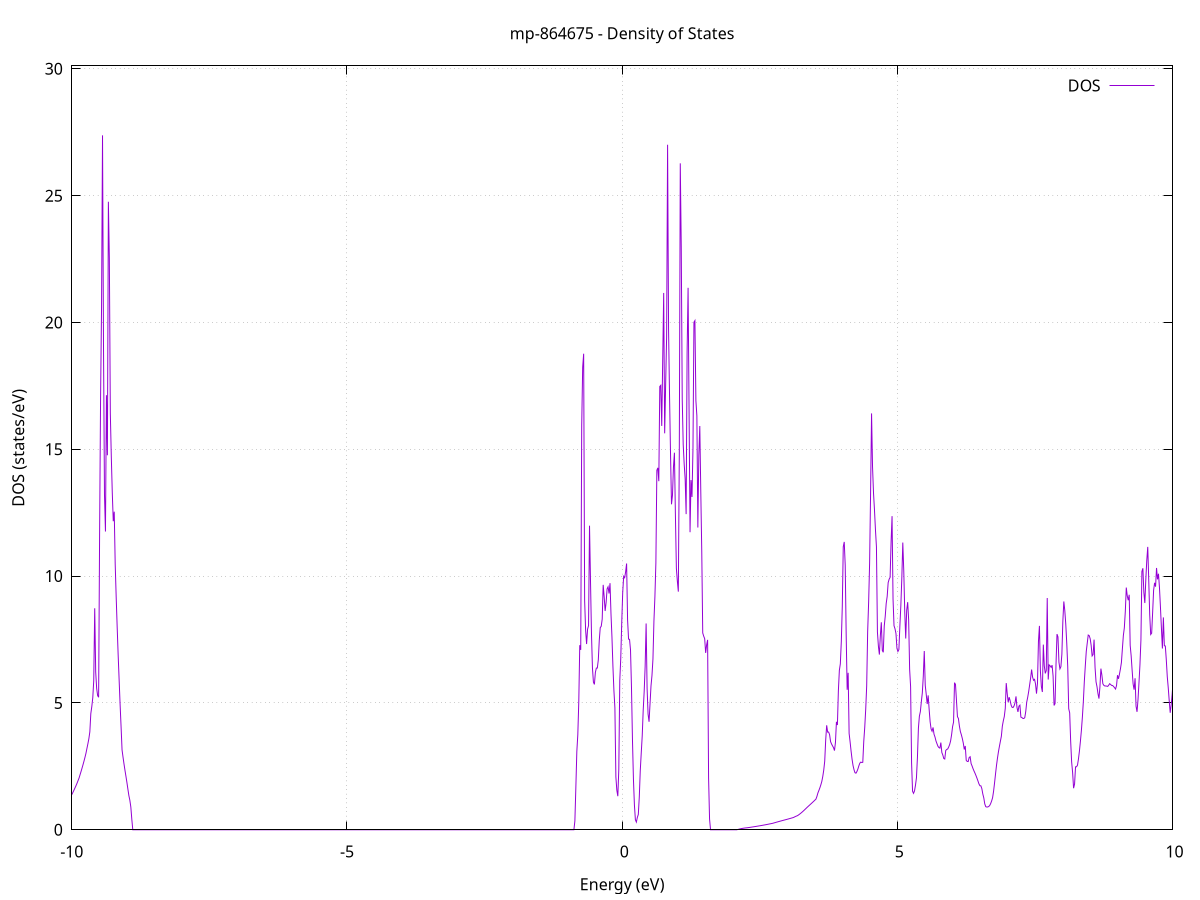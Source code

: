 set title 'mp-864675 - Density of States'
set xlabel 'Energy (eV)'
set ylabel 'DOS (states/eV)'
set grid
set xrange [-10:10]
set yrange [0:30.116]
set xzeroaxis lt -1
set terminal png size 800,600
set output 'mp-864675_dos_gnuplot.png'
plot '-' using 1:2 with lines title 'DOS'
-20.914800 0.000000
-20.897100 0.000000
-20.879400 0.000000
-20.861600 0.000000
-20.843900 0.000000
-20.826200 0.000000
-20.808400 0.000000
-20.790700 0.000000
-20.773000 0.000000
-20.755200 0.000000
-20.737500 0.000000
-20.719800 0.000000
-20.702000 0.000000
-20.684300 0.000000
-20.666600 0.000000
-20.648800 0.000000
-20.631100 0.000000
-20.613400 0.000000
-20.595600 0.000000
-20.577900 0.000000
-20.560200 0.000000
-20.542400 0.000000
-20.524700 0.000000
-20.507000 0.000000
-20.489200 0.000000
-20.471500 0.000000
-20.453800 0.000000
-20.436000 0.000000
-20.418300 0.000000
-20.400600 0.000000
-20.382800 0.000000
-20.365100 0.000000
-20.347400 0.000000
-20.329600 0.000000
-20.311900 0.000000
-20.294200 0.000000
-20.276400 0.000000
-20.258700 0.000000
-20.241000 0.000000
-20.223200 0.000000
-20.205500 0.000000
-20.187800 0.000000
-20.170000 0.000000
-20.152300 0.000000
-20.134600 0.000000
-20.116800 0.000000
-20.099100 0.000000
-20.081400 0.000000
-20.063600 0.000000
-20.045900 0.000000
-20.028200 0.000000
-20.010400 0.000000
-19.992700 0.000000
-19.975000 0.000000
-19.957200 0.000000
-19.939500 0.000000
-19.921800 0.000000
-19.904000 0.000000
-19.886300 0.000000
-19.868600 0.000000
-19.850800 0.000000
-19.833100 0.000000
-19.815400 0.000000
-19.797600 0.000000
-19.779900 0.000000
-19.762200 0.000000
-19.744400 0.000000
-19.726700 0.000000
-19.709000 0.000000
-19.691200 0.000000
-19.673500 0.000000
-19.655800 0.000000
-19.638000 0.000000
-19.620300 0.000000
-19.602600 0.000000
-19.584800 0.000000
-19.567100 0.000000
-19.549400 0.000000
-19.531600 0.000000
-19.513900 0.000000
-19.496200 0.000000
-19.478400 0.000000
-19.460700 0.000000
-19.443000 0.000000
-19.425200 0.000000
-19.407500 0.000000
-19.389800 0.000000
-19.372000 0.000000
-19.354300 0.000000
-19.336600 0.000000
-19.318800 0.000000
-19.301100 0.605200
-19.283400 1.647900
-19.265700 3.438000
-19.247900 26.720500
-19.230200 27.109000
-19.212500 30.751600
-19.194700 34.261100
-19.177000 24.062100
-19.159300 21.708800
-19.141500 25.208200
-19.123800 31.602000
-19.106100 40.658000
-19.088300 28.398900
-19.070600 46.251300
-19.052900 33.266000
-19.035100 28.318800
-19.017400 29.224600
-18.999700 29.040600
-18.981900 24.876300
-18.964200 30.341300
-18.946500 27.010000
-18.928700 32.988300
-18.911000 25.784200
-18.893300 30.354800
-18.875500 22.026300
-18.857800 29.737800
-18.840100 63.977600
-18.822300 36.790600
-18.804600 24.373600
-18.786900 26.916400
-18.769100 30.276200
-18.751400 21.086000
-18.733700 14.647200
-18.715900 11.031800
-18.698200 11.308700
-18.680500 41.092300
-18.662700 36.020100
-18.645000 33.425200
-18.627300 26.123900
-18.609500 58.288200
-18.591800 44.339300
-18.574100 29.083100
-18.556300 20.274200
-18.538600 22.604300
-18.520900 26.803900
-18.503100 5.109200
-18.485400 22.029600
-18.467700 23.895300
-18.449900 31.240600
-18.432200 23.401000
-18.414500 44.086900
-18.396700 51.685600
-18.379000 45.681700
-18.361300 37.901900
-18.343500 37.239900
-18.325800 114.806400
-18.308100 74.404500
-18.290300 46.849300
-18.272600 35.828300
-18.254900 49.039300
-18.237100 33.988500
-18.219400 33.679400
-18.201700 36.127600
-18.183900 52.873800
-18.166200 26.576100
-18.148500 0.000000
-18.130700 0.000000
-18.113000 0.000000
-18.095300 0.000000
-18.077500 0.000000
-18.059800 0.000000
-18.042100 0.000000
-18.024300 0.000000
-18.006600 0.000000
-17.988900 0.000000
-17.971100 0.000000
-17.953400 0.000000
-17.935700 0.000000
-17.917900 0.000000
-17.900200 0.000000
-17.882500 0.000000
-17.864700 0.000000
-17.847000 0.000000
-17.829300 0.000000
-17.811500 0.000000
-17.793800 0.000000
-17.776100 0.000000
-17.758300 0.000000
-17.740600 0.000000
-17.722900 0.000000
-17.705100 0.000000
-17.687400 0.000000
-17.669700 0.000000
-17.651900 0.000000
-17.634200 0.000000
-17.616500 0.000000
-17.598800 0.000000
-17.581000 0.000000
-17.563300 0.000000
-17.545600 0.000000
-17.527800 0.000000
-17.510100 0.000000
-17.492400 0.000000
-17.474600 0.000000
-17.456900 0.000000
-17.439200 0.000000
-17.421400 0.000000
-17.403700 0.000000
-17.386000 0.000000
-17.368200 0.000000
-17.350500 0.000000
-17.332800 0.000000
-17.315000 0.000000
-17.297300 0.000000
-17.279600 0.000000
-17.261800 0.000000
-17.244100 0.000000
-17.226400 0.000000
-17.208600 0.000000
-17.190900 0.000000
-17.173200 0.000000
-17.155400 0.000000
-17.137700 0.000000
-17.120000 0.000000
-17.102200 0.000000
-17.084500 0.000000
-17.066800 0.000000
-17.049000 0.000000
-17.031300 0.000000
-17.013600 0.000000
-16.995800 0.000000
-16.978100 0.000000
-16.960400 0.000000
-16.942600 0.000000
-16.924900 0.000000
-16.907200 0.000000
-16.889400 0.000000
-16.871700 0.000000
-16.854000 0.000000
-16.836200 0.000000
-16.818500 0.000000
-16.800800 0.000000
-16.783000 0.000000
-16.765300 0.000000
-16.747600 0.000000
-16.729800 0.000000
-16.712100 0.000000
-16.694400 0.000000
-16.676600 0.000000
-16.658900 0.000000
-16.641200 0.000000
-16.623400 0.000000
-16.605700 0.000000
-16.588000 0.000000
-16.570200 0.000000
-16.552500 0.000000
-16.534800 0.000000
-16.517000 0.000000
-16.499300 0.000000
-16.481600 0.000000
-16.463800 0.000000
-16.446100 0.000000
-16.428400 0.000000
-16.410600 0.000000
-16.392900 0.000000
-16.375200 0.000000
-16.357400 0.000000
-16.339700 0.000000
-16.322000 0.000000
-16.304200 0.000000
-16.286500 0.000000
-16.268800 0.000000
-16.251000 0.000000
-16.233300 0.000000
-16.215600 0.000000
-16.197800 0.000000
-16.180100 0.000000
-16.162400 0.000000
-16.144600 0.000000
-16.126900 0.000000
-16.109200 0.000000
-16.091400 0.000000
-16.073700 0.000000
-16.056000 0.000000
-16.038200 0.000000
-16.020500 0.000000
-16.002800 0.000000
-15.985100 0.000000
-15.967300 0.000000
-15.949600 0.000000
-15.931900 0.000000
-15.914100 0.000000
-15.896400 0.000000
-15.878700 0.000000
-15.860900 0.000000
-15.843200 0.000000
-15.825500 0.000000
-15.807700 0.000000
-15.790000 0.000000
-15.772300 0.000000
-15.754500 0.000000
-15.736800 0.000000
-15.719100 0.000000
-15.701300 0.000000
-15.683600 0.000000
-15.665900 0.000000
-15.648100 0.000000
-15.630400 0.000000
-15.612700 0.000000
-15.594900 0.000000
-15.577200 0.000000
-15.559500 0.000000
-15.541700 0.000000
-15.524000 0.000000
-15.506300 0.000000
-15.488500 0.000000
-15.470800 0.000000
-15.453100 0.000000
-15.435300 0.000000
-15.417600 0.000000
-15.399900 0.000000
-15.382100 0.000000
-15.364400 0.000000
-15.346700 0.000000
-15.328900 0.000000
-15.311200 0.000000
-15.293500 0.000000
-15.275700 0.000000
-15.258000 0.000000
-15.240300 0.000000
-15.222500 0.000000
-15.204800 0.000000
-15.187100 0.000000
-15.169300 0.000000
-15.151600 0.000000
-15.133900 0.000000
-15.116100 0.000000
-15.098400 0.000000
-15.080700 0.000000
-15.062900 0.000000
-15.045200 0.000000
-15.027500 0.000000
-15.009700 0.000000
-14.992000 0.000000
-14.974300 0.000000
-14.956500 0.000000
-14.938800 0.000000
-14.921100 0.000000
-14.903300 0.000000
-14.885600 0.000000
-14.867900 0.000000
-14.850100 0.000000
-14.832400 0.000000
-14.814700 0.000000
-14.796900 0.000000
-14.779200 0.000000
-14.761500 0.000000
-14.743700 0.000000
-14.726000 0.000000
-14.708300 0.000000
-14.690500 0.000000
-14.672800 0.000000
-14.655100 0.000000
-14.637300 0.000000
-14.619600 0.000000
-14.601900 0.000000
-14.584100 0.000000
-14.566400 0.000000
-14.548700 0.000000
-14.530900 0.000000
-14.513200 0.000000
-14.495500 0.000000
-14.477700 0.000000
-14.460000 0.000000
-14.442300 0.000000
-14.424500 0.000000
-14.406800 0.000000
-14.389100 0.000000
-14.371300 0.000000
-14.353600 0.000000
-14.335900 0.000000
-14.318200 0.000000
-14.300400 0.000000
-14.282700 0.000000
-14.265000 0.000000
-14.247200 0.000000
-14.229500 0.000000
-14.211800 0.000000
-14.194000 0.000000
-14.176300 0.000000
-14.158600 0.000000
-14.140800 0.000000
-14.123100 0.000000
-14.105400 0.000000
-14.087600 0.000000
-14.069900 0.000000
-14.052200 0.000000
-14.034400 0.000000
-14.016700 0.000000
-13.999000 0.000000
-13.981200 0.000000
-13.963500 0.000000
-13.945800 0.000000
-13.928000 0.000000
-13.910300 0.000000
-13.892600 0.000000
-13.874800 0.000000
-13.857100 0.000000
-13.839400 0.000000
-13.821600 0.000000
-13.803900 0.000000
-13.786200 0.000000
-13.768400 0.000000
-13.750700 0.000000
-13.733000 0.000000
-13.715200 0.000000
-13.697500 0.000000
-13.679800 0.000000
-13.662000 0.000000
-13.644300 0.000000
-13.626600 0.000000
-13.608800 0.000000
-13.591100 0.000000
-13.573400 0.000000
-13.555600 0.000000
-13.537900 0.000000
-13.520200 0.000000
-13.502400 0.000000
-13.484700 0.000000
-13.467000 0.000000
-13.449200 0.000000
-13.431500 0.000000
-13.413800 0.000000
-13.396000 0.000000
-13.378300 0.000000
-13.360600 0.000000
-13.342800 0.000000
-13.325100 0.000000
-13.307400 0.000000
-13.289600 0.000000
-13.271900 0.000000
-13.254200 0.000000
-13.236400 0.000000
-13.218700 0.000000
-13.201000 0.000000
-13.183200 0.000000
-13.165500 0.000000
-13.147800 0.000000
-13.130000 0.000000
-13.112300 0.000000
-13.094600 0.000000
-13.076800 0.000000
-13.059100 0.000000
-13.041400 0.000000
-13.023600 0.000000
-13.005900 0.000000
-12.988200 0.000000
-12.970400 0.000000
-12.952700 0.000000
-12.935000 0.000000
-12.917200 0.000000
-12.899500 0.000000
-12.881800 0.000000
-12.864000 0.000000
-12.846300 0.000000
-12.828600 0.000000
-12.810800 0.000000
-12.793100 0.000000
-12.775400 0.000000
-12.757600 0.000000
-12.739900 0.000000
-12.722200 0.000000
-12.704500 0.000000
-12.686700 0.000000
-12.669000 0.000000
-12.651300 0.000000
-12.633500 0.000000
-12.615800 0.000000
-12.598100 0.000000
-12.580300 0.000000
-12.562600 0.000000
-12.544900 0.000000
-12.527100 0.000000
-12.509400 0.000000
-12.491700 0.000000
-12.473900 0.000000
-12.456200 0.000000
-12.438500 0.000000
-12.420700 0.000000
-12.403000 0.000000
-12.385300 0.000000
-12.367500 0.000000
-12.349800 0.000000
-12.332100 0.000000
-12.314300 0.000000
-12.296600 0.000000
-12.278900 0.000000
-12.261100 0.000000
-12.243400 0.000000
-12.225700 0.000000
-12.207900 0.000000
-12.190200 0.000000
-12.172500 0.000000
-12.154700 0.000000
-12.137000 0.000000
-12.119300 0.000000
-12.101500 0.000000
-12.083800 0.000000
-12.066100 0.000000
-12.048300 0.000000
-12.030600 0.000000
-12.012900 0.000000
-11.995100 0.000000
-11.977400 0.000000
-11.959700 0.000000
-11.941900 0.000000
-11.924200 0.000000
-11.906500 0.000000
-11.888700 0.000000
-11.871000 0.000000
-11.853300 0.000000
-11.835500 0.000000
-11.817800 0.000000
-11.800100 0.000000
-11.782300 0.000000
-11.764600 0.000000
-11.746900 0.000000
-11.729100 0.000000
-11.711400 0.000000
-11.693700 0.000000
-11.675900 0.000000
-11.658200 0.000000
-11.640500 0.000000
-11.622700 0.000000
-11.605000 0.000000
-11.587300 0.000000
-11.569500 0.000000
-11.551800 0.000000
-11.534100 0.000000
-11.516300 0.000000
-11.498600 0.000000
-11.480900 0.000000
-11.463100 0.000000
-11.445400 0.000000
-11.427700 0.000000
-11.409900 0.000000
-11.392200 0.000000
-11.374500 0.000000
-11.356700 0.000000
-11.339000 0.000000
-11.321300 0.000000
-11.303500 0.000000
-11.285800 0.000000
-11.268100 0.000000
-11.250300 0.000000
-11.232600 0.000000
-11.214900 0.000000
-11.197100 0.000000
-11.179400 0.000000
-11.161700 0.000000
-11.143900 0.000000
-11.126200 0.000000
-11.108500 0.000000
-11.090800 0.000000
-11.073000 0.000000
-11.055300 0.000000
-11.037600 0.000000
-11.019800 0.000000
-11.002100 0.000000
-10.984400 0.000000
-10.966600 0.000000
-10.948900 0.000000
-10.931200 0.000000
-10.913400 0.000000
-10.895700 0.000000
-10.878000 0.000000
-10.860200 0.000000
-10.842500 0.000000
-10.824800 0.000000
-10.807000 0.000000
-10.789300 0.000000
-10.771600 0.000000
-10.753800 0.000000
-10.736100 0.000000
-10.718400 0.000000
-10.700600 0.000000
-10.682900 0.000000
-10.665200 0.000000
-10.647400 0.000000
-10.629700 0.000000
-10.612000 0.000000
-10.594200 0.000000
-10.576500 0.000000
-10.558800 0.000000
-10.541000 0.000000
-10.523300 0.000000
-10.505600 0.000000
-10.487800 0.000000
-10.470100 0.000000
-10.452400 0.000000
-10.434600 0.000000
-10.416900 0.000000
-10.399200 0.000000
-10.381400 0.000000
-10.363700 0.000000
-10.346000 0.000000
-10.328200 0.000000
-10.310500 0.000000
-10.292800 0.000000
-10.275000 0.080300
-10.257300 0.236800
-10.239600 0.385000
-10.221800 0.473600
-10.204100 0.547700
-10.186400 0.629200
-10.168600 0.684900
-10.150900 0.755000
-10.133200 0.830000
-10.115400 0.907500
-10.097700 0.982400
-10.080000 1.051500
-10.062200 1.121000
-10.044500 1.192000
-10.026800 1.266200
-10.009000 1.342700
-9.991300 1.421900
-9.973600 1.502800
-9.955800 1.585200
-9.938100 1.669300
-9.920400 1.754800
-9.902600 1.847300
-9.884900 1.946000
-9.867200 2.045800
-9.849400 2.173700
-9.831700 2.299000
-9.814000 2.429900
-9.796200 2.565400
-9.778500 2.705500
-9.760800 2.853700
-9.743000 3.012100
-9.725300 3.203200
-9.707600 3.389100
-9.689800 3.590600
-9.672100 3.860700
-9.654400 4.579300
-9.636600 4.854300
-9.618900 5.200400
-9.601200 5.876200
-9.583400 8.731500
-9.565700 6.220600
-9.548000 5.570600
-9.530200 5.290700
-9.512500 5.224000
-9.494800 11.620800
-9.477000 17.032800
-9.459300 20.614300
-9.441600 27.378400
-9.423900 19.101500
-9.406100 13.224400
-9.388400 11.758300
-9.370700 17.133600
-9.352900 14.765000
-9.335200 24.760900
-9.317500 22.534800
-9.299700 16.410000
-9.282000 14.705800
-9.264300 13.285800
-9.246500 12.164700
-9.228800 12.540900
-9.211100 10.462900
-9.193300 9.175100
-9.175600 8.004400
-9.157900 6.913200
-9.140100 5.923200
-9.122400 4.950700
-9.104700 4.069600
-9.086900 3.148000
-9.069200 2.866100
-9.051500 2.596900
-9.033700 2.343900
-9.016000 2.106300
-8.998300 1.862700
-8.980500 1.600700
-8.962800 1.346800
-8.945100 1.164000
-8.927300 0.898200
-8.909600 0.416900
-8.891900 0.000000
-8.874100 0.000000
-8.856400 0.000000
-8.838700 0.000000
-8.820900 0.000000
-8.803200 0.000000
-8.785500 0.000000
-8.767700 0.000000
-8.750000 0.000000
-8.732300 0.000000
-8.714500 0.000000
-8.696800 0.000000
-8.679100 0.000000
-8.661300 0.000000
-8.643600 0.000000
-8.625900 0.000000
-8.608100 0.000000
-8.590400 0.000000
-8.572700 0.000000
-8.554900 0.000000
-8.537200 0.000000
-8.519500 0.000000
-8.501700 0.000000
-8.484000 0.000000
-8.466300 0.000000
-8.448500 0.000000
-8.430800 0.000000
-8.413100 0.000000
-8.395300 0.000000
-8.377600 0.000000
-8.359900 0.000000
-8.342100 0.000000
-8.324400 0.000000
-8.306700 0.000000
-8.288900 0.000000
-8.271200 0.000000
-8.253500 0.000000
-8.235700 0.000000
-8.218000 0.000000
-8.200300 0.000000
-8.182500 0.000000
-8.164800 0.000000
-8.147100 0.000000
-8.129300 0.000000
-8.111600 0.000000
-8.093900 0.000000
-8.076100 0.000000
-8.058400 0.000000
-8.040700 0.000000
-8.022900 0.000000
-8.005200 0.000000
-7.987500 0.000000
-7.969700 0.000000
-7.952000 0.000000
-7.934300 0.000000
-7.916500 0.000000
-7.898800 0.000000
-7.881100 0.000000
-7.863300 0.000000
-7.845600 0.000000
-7.827900 0.000000
-7.810200 0.000000
-7.792400 0.000000
-7.774700 0.000000
-7.757000 0.000000
-7.739200 0.000000
-7.721500 0.000000
-7.703800 0.000000
-7.686000 0.000000
-7.668300 0.000000
-7.650600 0.000000
-7.632800 0.000000
-7.615100 0.000000
-7.597400 0.000000
-7.579600 0.000000
-7.561900 0.000000
-7.544200 0.000000
-7.526400 0.000000
-7.508700 0.000000
-7.491000 0.000000
-7.473200 0.000000
-7.455500 0.000000
-7.437800 0.000000
-7.420000 0.000000
-7.402300 0.000000
-7.384600 0.000000
-7.366800 0.000000
-7.349100 0.000000
-7.331400 0.000000
-7.313600 0.000000
-7.295900 0.000000
-7.278200 0.000000
-7.260400 0.000000
-7.242700 0.000000
-7.225000 0.000000
-7.207200 0.000000
-7.189500 0.000000
-7.171800 0.000000
-7.154000 0.000000
-7.136300 0.000000
-7.118600 0.000000
-7.100800 0.000000
-7.083100 0.000000
-7.065400 0.000000
-7.047600 0.000000
-7.029900 0.000000
-7.012200 0.000000
-6.994400 0.000000
-6.976700 0.000000
-6.959000 0.000000
-6.941200 0.000000
-6.923500 0.000000
-6.905800 0.000000
-6.888000 0.000000
-6.870300 0.000000
-6.852600 0.000000
-6.834800 0.000000
-6.817100 0.000000
-6.799400 0.000000
-6.781600 0.000000
-6.763900 0.000000
-6.746200 0.000000
-6.728400 0.000000
-6.710700 0.000000
-6.693000 0.000000
-6.675200 0.000000
-6.657500 0.000000
-6.639800 0.000000
-6.622000 0.000000
-6.604300 0.000000
-6.586600 0.000000
-6.568800 0.000000
-6.551100 0.000000
-6.533400 0.000000
-6.515600 0.000000
-6.497900 0.000000
-6.480200 0.000000
-6.462400 0.000000
-6.444700 0.000000
-6.427000 0.000000
-6.409200 0.000000
-6.391500 0.000000
-6.373800 0.000000
-6.356000 0.000000
-6.338300 0.000000
-6.320600 0.000000
-6.302800 0.000000
-6.285100 0.000000
-6.267400 0.000000
-6.249600 0.000000
-6.231900 0.000000
-6.214200 0.000000
-6.196400 0.000000
-6.178700 0.000000
-6.161000 0.000000
-6.143300 0.000000
-6.125500 0.000000
-6.107800 0.000000
-6.090100 0.000000
-6.072300 0.000000
-6.054600 0.000000
-6.036900 0.000000
-6.019100 0.000000
-6.001400 0.000000
-5.983700 0.000000
-5.965900 0.000000
-5.948200 0.000000
-5.930500 0.000000
-5.912700 0.000000
-5.895000 0.000000
-5.877300 0.000000
-5.859500 0.000000
-5.841800 0.000000
-5.824100 0.000000
-5.806300 0.000000
-5.788600 0.000000
-5.770900 0.000000
-5.753100 0.000000
-5.735400 0.000000
-5.717700 0.000000
-5.699900 0.000000
-5.682200 0.000000
-5.664500 0.000000
-5.646700 0.000000
-5.629000 0.000000
-5.611300 0.000000
-5.593500 0.000000
-5.575800 0.000000
-5.558100 0.000000
-5.540300 0.000000
-5.522600 0.000000
-5.504900 0.000000
-5.487100 0.000000
-5.469400 0.000000
-5.451700 0.000000
-5.433900 0.000000
-5.416200 0.000000
-5.398500 0.000000
-5.380700 0.000000
-5.363000 0.000000
-5.345300 0.000000
-5.327500 0.000000
-5.309800 0.000000
-5.292100 0.000000
-5.274300 0.000000
-5.256600 0.000000
-5.238900 0.000000
-5.221100 0.000000
-5.203400 0.000000
-5.185700 0.000000
-5.167900 0.000000
-5.150200 0.000000
-5.132500 0.000000
-5.114700 0.000000
-5.097000 0.000000
-5.079300 0.000000
-5.061500 0.000000
-5.043800 0.000000
-5.026100 0.000000
-5.008300 0.000000
-4.990600 0.000000
-4.972900 0.000000
-4.955100 0.000000
-4.937400 0.000000
-4.919700 0.000000
-4.901900 0.000000
-4.884200 0.000000
-4.866500 0.000000
-4.848700 0.000000
-4.831000 0.000000
-4.813300 0.000000
-4.795500 0.000000
-4.777800 0.000000
-4.760100 0.000000
-4.742300 0.000000
-4.724600 0.000000
-4.706900 0.000000
-4.689100 0.000000
-4.671400 0.000000
-4.653700 0.000000
-4.635900 0.000000
-4.618200 0.000000
-4.600500 0.000000
-4.582700 0.000000
-4.565000 0.000000
-4.547300 0.000000
-4.529600 0.000000
-4.511800 0.000000
-4.494100 0.000000
-4.476400 0.000000
-4.458600 0.000000
-4.440900 0.000000
-4.423200 0.000000
-4.405400 0.000000
-4.387700 0.000000
-4.370000 0.000000
-4.352200 0.000000
-4.334500 0.000000
-4.316800 0.000000
-4.299000 0.000000
-4.281300 0.000000
-4.263600 0.000000
-4.245800 0.000000
-4.228100 0.000000
-4.210400 0.000000
-4.192600 0.000000
-4.174900 0.000000
-4.157200 0.000000
-4.139400 0.000000
-4.121700 0.000000
-4.104000 0.000000
-4.086200 0.000000
-4.068500 0.000000
-4.050800 0.000000
-4.033000 0.000000
-4.015300 0.000000
-3.997600 0.000000
-3.979800 0.000000
-3.962100 0.000000
-3.944400 0.000000
-3.926600 0.000000
-3.908900 0.000000
-3.891200 0.000000
-3.873400 0.000000
-3.855700 0.000000
-3.838000 0.000000
-3.820200 0.000000
-3.802500 0.000000
-3.784800 0.000000
-3.767000 0.000000
-3.749300 0.000000
-3.731600 0.000000
-3.713800 0.000000
-3.696100 0.000000
-3.678400 0.000000
-3.660600 0.000000
-3.642900 0.000000
-3.625200 0.000000
-3.607400 0.000000
-3.589700 0.000000
-3.572000 0.000000
-3.554200 0.000000
-3.536500 0.000000
-3.518800 0.000000
-3.501000 0.000000
-3.483300 0.000000
-3.465600 0.000000
-3.447800 0.000000
-3.430100 0.000000
-3.412400 0.000000
-3.394600 0.000000
-3.376900 0.000000
-3.359200 0.000000
-3.341400 0.000000
-3.323700 0.000000
-3.306000 0.000000
-3.288200 0.000000
-3.270500 0.000000
-3.252800 0.000000
-3.235000 0.000000
-3.217300 0.000000
-3.199600 0.000000
-3.181800 0.000000
-3.164100 0.000000
-3.146400 0.000000
-3.128600 0.000000
-3.110900 0.000000
-3.093200 0.000000
-3.075400 0.000000
-3.057700 0.000000
-3.040000 0.000000
-3.022200 0.000000
-3.004500 0.000000
-2.986800 0.000000
-2.969000 0.000000
-2.951300 0.000000
-2.933600 0.000000
-2.915800 0.000000
-2.898100 0.000000
-2.880400 0.000000
-2.862700 0.000000
-2.844900 0.000000
-2.827200 0.000000
-2.809500 0.000000
-2.791700 0.000000
-2.774000 0.000000
-2.756300 0.000000
-2.738500 0.000000
-2.720800 0.000000
-2.703100 0.000000
-2.685300 0.000000
-2.667600 0.000000
-2.649900 0.000000
-2.632100 0.000000
-2.614400 0.000000
-2.596700 0.000000
-2.578900 0.000000
-2.561200 0.000000
-2.543500 0.000000
-2.525700 0.000000
-2.508000 0.000000
-2.490300 0.000000
-2.472500 0.000000
-2.454800 0.000000
-2.437100 0.000000
-2.419300 0.000000
-2.401600 0.000000
-2.383900 0.000000
-2.366100 0.000000
-2.348400 0.000000
-2.330700 0.000000
-2.312900 0.000000
-2.295200 0.000000
-2.277500 0.000000
-2.259700 0.000000
-2.242000 0.000000
-2.224300 0.000000
-2.206500 0.000000
-2.188800 0.000000
-2.171100 0.000000
-2.153300 0.000000
-2.135600 0.000000
-2.117900 0.000000
-2.100100 0.000000
-2.082400 0.000000
-2.064700 0.000000
-2.046900 0.000000
-2.029200 0.000000
-2.011500 0.000000
-1.993700 0.000000
-1.976000 0.000000
-1.958300 0.000000
-1.940500 0.000000
-1.922800 0.000000
-1.905100 0.000000
-1.887300 0.000000
-1.869600 0.000000
-1.851900 0.000000
-1.834100 0.000000
-1.816400 0.000000
-1.798700 0.000000
-1.780900 0.000000
-1.763200 0.000000
-1.745500 0.000000
-1.727700 0.000000
-1.710000 0.000000
-1.692300 0.000000
-1.674500 0.000000
-1.656800 0.000000
-1.639100 0.000000
-1.621300 0.000000
-1.603600 0.000000
-1.585900 0.000000
-1.568100 0.000000
-1.550400 0.000000
-1.532700 0.000000
-1.514900 0.000000
-1.497200 0.000000
-1.479500 0.000000
-1.461700 0.000000
-1.444000 0.000000
-1.426300 0.000000
-1.408500 0.000000
-1.390800 0.000000
-1.373100 0.000000
-1.355300 0.000000
-1.337600 0.000000
-1.319900 0.000000
-1.302100 0.000000
-1.284400 0.000000
-1.266700 0.000000
-1.249000 0.000000
-1.231200 0.000000
-1.213500 0.000000
-1.195800 0.000000
-1.178000 0.000000
-1.160300 0.000000
-1.142600 0.000000
-1.124800 0.000000
-1.107100 0.000000
-1.089400 0.000000
-1.071600 0.000000
-1.053900 0.000000
-1.036200 0.000000
-1.018400 0.000000
-1.000700 0.000000
-0.983000 0.000000
-0.965200 0.000000
-0.947500 0.000000
-0.929800 0.000000
-0.912000 0.000000
-0.894300 0.000000
-0.876600 0.000000
-0.858800 0.345200
-0.841100 1.673600
-0.823400 3.085000
-0.805600 3.746300
-0.787900 5.050400
-0.770200 7.276500
-0.752400 7.093000
-0.734700 15.942900
-0.717000 18.240100
-0.699200 18.768000
-0.681500 9.033300
-0.663800 7.874200
-0.646000 7.323400
-0.628300 7.909700
-0.610600 8.046000
-0.592800 11.989100
-0.575100 9.834800
-0.557400 7.743800
-0.539600 6.379200
-0.521900 5.819500
-0.504200 5.731000
-0.486400 6.204800
-0.468700 6.374600
-0.451000 6.376700
-0.433200 6.697000
-0.415500 7.473000
-0.397800 7.970200
-0.380000 8.022500
-0.362300 8.304300
-0.344600 9.655500
-0.326800 9.196500
-0.309100 8.625600
-0.291400 8.955600
-0.273600 9.495200
-0.255900 9.579800
-0.238200 9.314700
-0.220400 9.722300
-0.202700 8.514000
-0.185000 7.586200
-0.167200 6.423700
-0.149500 5.486000
-0.131800 4.808100
-0.114000 2.082400
-0.096300 1.552500
-0.078600 1.324400
-0.060800 2.373800
-0.043100 5.881900
-0.025400 6.753600
-0.007600 8.154800
0.010100 9.349600
0.027800 9.991900
0.045600 9.938700
0.063300 10.168100
0.081000 10.497300
0.098800 8.273900
0.116500 7.517000
0.134200 7.507000
0.152000 7.089500
0.169700 5.611200
0.187400 3.563200
0.205200 1.991300
0.222900 0.979300
0.240600 0.393800
0.258400 0.302300
0.276100 0.486600
0.293800 0.603800
0.311600 1.294100
0.329300 2.333600
0.347000 3.025200
0.364700 3.697700
0.382500 4.705300
0.400200 5.445600
0.417900 6.440400
0.435700 8.132200
0.453400 5.570400
0.471100 4.560600
0.488900 4.258300
0.506600 4.967700
0.524300 5.670800
0.542100 6.085700
0.559800 6.732200
0.577500 8.225000
0.595300 9.191900
0.613000 10.519600
0.630700 14.173200
0.648500 14.268700
0.666200 13.742200
0.683900 17.476700
0.701700 17.522200
0.719400 15.921400
0.737100 18.523400
0.754900 21.164000
0.772600 15.628800
0.790300 17.549600
0.808100 19.426400
0.825800 27.007200
0.843500 19.703600
0.861300 17.091000
0.879000 14.824100
0.896700 12.831300
0.914500 13.184900
0.932200 14.289400
0.949900 14.865000
0.967700 12.434600
0.985400 10.307100
1.003100 9.798700
1.020900 9.387900
1.038600 14.826700
1.056300 26.272800
1.074100 22.986000
1.091800 16.980000
1.109500 15.190400
1.127300 14.416200
1.145000 13.827200
1.162700 12.443500
1.180500 18.832500
1.198200 21.366300
1.215900 16.577600
1.233700 11.730600
1.251400 13.785500
1.269100 13.120200
1.286900 15.010900
1.304600 20.010100
1.322300 20.075500
1.340100 16.918200
1.357800 16.319200
1.375500 11.915700
1.393300 14.777400
1.411000 15.917000
1.428700 13.369100
1.446500 10.989800
1.464200 7.759200
1.481900 7.633100
1.499700 7.535400
1.517400 6.972600
1.535100 7.287200
1.552900 7.487300
1.570600 2.048700
1.588300 0.424100
1.606100 0.000000
1.623800 0.000000
1.641500 0.000000
1.659300 0.000000
1.677000 0.000000
1.694700 0.000000
1.712500 0.000000
1.730200 0.000000
1.747900 0.000000
1.765700 0.000000
1.783400 0.000000
1.801100 0.000000
1.818900 0.000000
1.836600 0.000000
1.854300 0.000000
1.872100 0.000000
1.889800 0.000000
1.907500 0.000000
1.925300 0.000000
1.943000 0.000000
1.960700 0.000000
1.978500 0.000000
1.996200 0.000000
2.013900 0.000000
2.031600 0.000000
2.049400 0.000000
2.067100 0.000000
2.084800 0.000700
2.102600 0.012200
2.120300 0.022800
2.138000 0.032600
2.155800 0.041500
2.173500 0.049600
2.191200 0.056800
2.209000 0.063100
2.226700 0.068600
2.244400 0.073200
2.262200 0.077000
2.279900 0.081500
2.297600 0.087200
2.315400 0.092900
2.333100 0.098700
2.350800 0.104600
2.368600 0.110600
2.386300 0.116600
2.404000 0.122700
2.421800 0.128900
2.439500 0.135200
2.457200 0.141600
2.475000 0.148000
2.492700 0.154500
2.510400 0.161100
2.528200 0.167800
2.545900 0.174700
2.563600 0.181600
2.581400 0.188700
2.599100 0.196000
2.616800 0.203300
2.634600 0.210800
2.652300 0.218400
2.670000 0.226200
2.687800 0.233900
2.705500 0.241500
2.723200 0.249100
2.741000 0.258700
2.758700 0.270100
2.776400 0.281300
2.794200 0.292400
2.811900 0.303300
2.829600 0.314200
2.847400 0.324900
2.865100 0.335600
2.882800 0.346100
2.900600 0.356600
2.918300 0.367000
2.936000 0.377300
2.953800 0.387500
2.971500 0.397800
2.989200 0.408200
3.007000 0.418800
3.024700 0.429400
3.042400 0.440200
3.060200 0.451100
3.077900 0.462000
3.095600 0.473100
3.113400 0.484300
3.131100 0.504200
3.148800 0.524000
3.166600 0.539600
3.184300 0.555400
3.202000 0.580000
3.219800 0.608300
3.237500 0.638200
3.255200 0.669600
3.273000 0.702600
3.290700 0.737200
3.308400 0.773300
3.326200 0.810600
3.343900 0.847700
3.361600 0.884400
3.379400 0.920500
3.397100 0.955900
3.414800 0.990700
3.432600 1.025900
3.450300 1.061500
3.468000 1.097500
3.485800 1.134000
3.503500 1.170900
3.521200 1.208300
3.539000 1.313700
3.556700 1.449800
3.574400 1.547800
3.592200 1.650400
3.609900 1.768200
3.627600 1.902400
3.645300 2.098600
3.663100 2.351600
3.680800 2.703200
3.698500 3.539100
3.716300 4.118600
3.734000 3.849600
3.751700 3.853700
3.769500 3.746800
3.787200 3.476900
3.804900 3.381200
3.822700 3.308800
3.840400 3.238700
3.858100 3.122400
3.875900 3.443500
3.893600 4.255300
3.911300 4.130600
3.929100 5.486900
3.946800 6.286600
3.964500 6.541700
3.982300 7.417400
4.000000 8.802600
4.017700 11.155500
4.035500 11.348800
4.053200 10.434800
4.070900 7.667700
4.088700 5.518000
4.106400 6.188300
4.124100 3.799200
4.141900 3.467000
4.159600 3.106700
4.177300 2.785700
4.195100 2.536200
4.212800 2.370100
4.230500 2.250500
4.248300 2.231300
4.266000 2.297600
4.283700 2.395800
4.301500 2.524100
4.319200 2.627100
4.336900 2.668500
4.354700 2.650800
4.372400 2.660500
4.390100 3.481200
4.407900 4.033000
4.425600 4.743500
4.443300 5.671500
4.461100 7.817200
4.478800 8.975300
4.496500 10.508000
4.514300 13.311200
4.532000 16.413900
4.549700 14.303700
4.567500 13.272600
4.585200 12.600200
4.602900 11.818900
4.620700 11.151700
4.638400 7.798100
4.656100 7.243100
4.673900 6.906700
4.691600 7.652500
4.709300 8.179300
4.727100 7.071600
4.744800 6.997100
4.762500 8.034200
4.780300 8.415500
4.798000 8.924900
4.815700 9.198300
4.833500 9.742000
4.851200 9.877400
4.868900 9.952400
4.886700 11.352100
4.904400 12.363800
4.922100 9.100600
4.939900 8.044800
4.957600 7.927500
4.975300 7.738700
4.993100 7.153100
5.010800 7.028200
5.028500 7.106600
5.046300 8.024200
5.064000 8.839900
5.081700 9.923200
5.099500 11.322900
5.117200 10.203700
5.134900 8.596800
5.152700 7.540800
5.170400 8.657700
5.188100 8.973900
5.205900 8.278900
5.223600 6.331300
5.241300 5.639400
5.259100 2.637700
5.276800 1.519400
5.294500 1.436600
5.312200 1.530600
5.330000 1.757900
5.347700 2.050200
5.365400 2.852600
5.383200 4.010000
5.400900 4.476100
5.418600 4.660300
5.436400 5.047300
5.454100 5.394400
5.471800 6.047200
5.489600 7.046700
5.507300 5.694700
5.525000 5.344000
5.542800 4.957500
5.560500 5.297800
5.578200 4.748500
5.596000 4.259000
5.613700 3.974900
5.631400 3.884000
5.649200 4.034900
5.666900 3.768500
5.684600 3.656100
5.702400 3.500800
5.720100 3.395500
5.737800 3.293800
5.755600 3.240400
5.773300 3.219600
5.791000 3.437700
5.808800 3.045700
5.826500 2.949100
5.844200 2.808700
5.862000 2.789600
5.879700 3.125100
5.897400 3.166900
5.915200 3.184500
5.932900 3.261800
5.950600 3.358400
5.968400 3.506900
5.986100 3.746200
6.003800 4.063200
6.021600 4.243800
6.039300 5.799300
6.057000 5.730000
6.074800 5.093100
6.092500 4.459900
6.110200 4.385800
6.128000 4.087600
6.145700 3.872300
6.163400 3.747700
6.181200 3.597300
6.198900 3.414800
6.216600 3.165400
6.234400 3.303200
6.252100 2.737900
6.269800 2.694400
6.287600 2.689600
6.305300 2.849000
6.323000 2.879900
6.340800 2.608300
6.358500 2.514100
6.376200 2.407300
6.394000 2.314100
6.411700 2.229600
6.429400 2.136000
6.447200 2.034400
6.464900 1.926000
6.482600 1.812000
6.500400 1.737600
6.518100 1.732500
6.535800 1.621900
6.553600 1.408200
6.571300 1.255000
6.589000 1.019600
6.606800 0.911200
6.624500 0.897200
6.642200 0.898700
6.660000 0.916600
6.677700 0.953800
6.695400 1.029400
6.713200 1.134100
6.730900 1.262200
6.748600 1.512600
6.766400 1.841400
6.784100 2.193100
6.801800 2.532200
6.819600 2.822400
6.837300 3.073900
6.855000 3.288400
6.872800 3.491400
6.890500 3.687700
6.908200 4.085200
6.925900 4.294600
6.943700 4.464500
6.961400 4.785500
6.979100 5.782500
6.996900 5.366200
7.014600 5.026800
7.032300 5.226900
7.050100 5.089800
7.067800 4.912600
7.085500 4.826900
7.103300 4.820400
7.121000 4.883400
7.138700 5.008300
7.156500 5.258400
7.174200 4.821100
7.191900 4.647000
7.209700 4.874600
7.227400 4.913100
7.245100 4.441500
7.262900 4.425200
7.280600 4.391600
7.298300 4.386000
7.316100 4.423000
7.333800 4.667500
7.351500 5.036100
7.369300 5.227100
7.387000 5.453900
7.404700 5.718800
7.422500 5.990000
7.440200 6.316900
7.457900 6.019200
7.475700 5.892900
7.493400 5.929300
7.511100 5.747400
7.528900 5.367900
7.546600 5.775000
7.564300 7.421400
7.582100 8.038200
7.599800 6.255100
7.617500 5.644700
7.635300 5.432300
7.653000 7.299800
7.670700 6.457700
7.688500 6.165000
7.706200 6.274600
7.723900 9.136500
7.741700 5.922900
7.759400 6.498100
7.777100 6.462900
7.794900 6.404000
7.812600 6.490200
7.830300 6.057300
7.848100 4.901500
7.865800 4.972100
7.883500 6.539000
7.901300 7.714600
7.919000 7.603000
7.936700 6.606800
7.954500 6.342300
7.972200 6.427600
7.989900 6.922500
8.007700 8.225900
8.025400 9.000600
8.043100 8.643400
8.060900 8.102300
8.078600 7.353900
8.096300 6.439500
8.114100 4.775400
8.131800 4.608500
8.149500 3.506200
8.167300 2.675700
8.185000 2.261900
8.202700 1.638900
8.220500 1.801500
8.238200 2.480800
8.255900 2.483800
8.273700 2.546000
8.291400 2.793800
8.309100 3.106800
8.326900 3.489800
8.344600 3.918100
8.362300 4.432400
8.380100 5.052700
8.397800 5.841500
8.415500 6.457400
8.433300 7.034000
8.451000 7.361100
8.468700 7.677200
8.486500 7.653500
8.504200 7.532400
8.521900 7.273000
8.539700 6.853300
8.557400 6.906600
8.575100 7.497300
8.592800 6.401900
8.610600 5.832900
8.628300 5.638300
8.646000 5.366400
8.663800 5.171300
8.681500 5.634800
8.699200 6.353500
8.717000 6.093500
8.734700 5.756300
8.752400 5.694900
8.770200 5.669500
8.787900 5.668600
8.805600 5.663500
8.823400 5.653000
8.841100 5.701000
8.858800 5.759200
8.876600 5.726600
8.894300 5.690700
8.912000 5.686100
8.929800 5.647900
8.947500 5.599300
8.965200 5.547800
8.983000 5.684300
9.000700 6.093900
9.018400 5.950400
9.036200 6.134500
9.053900 6.342100
9.071600 6.591400
9.089400 7.133000
9.107100 7.658500
9.124800 7.960100
9.142600 8.602500
9.160300 9.549700
9.178000 9.222000
9.195800 9.048600
9.213500 9.265200
9.231200 7.270400
9.249000 6.855100
9.266700 6.279700
9.284400 5.749700
9.302200 5.522800
9.319900 5.973600
9.337600 4.871800
9.355400 4.649400
9.373100 5.126200
9.390800 5.788800
9.408600 6.507000
9.426300 7.479800
9.444000 10.181400
9.461800 10.309300
9.479500 9.364000
9.497200 8.939800
9.515000 9.858000
9.532700 10.619900
9.550400 11.153100
9.568200 9.851000
9.585900 8.484100
9.603600 7.698400
9.621400 7.750600
9.639100 8.570200
9.656800 9.441100
9.674600 9.736000
9.692300 9.584800
9.710000 10.321800
9.727800 9.873000
9.745500 10.093400
9.763200 9.544200
9.781000 8.783600
9.798700 7.947700
9.816400 7.145300
9.834200 8.373200
9.851900 7.256200
9.869600 7.244900
9.887400 6.696700
9.905100 6.037400
9.922800 5.598800
9.940600 5.081800
9.958300 4.612500
9.976000 4.927500
9.993800 5.343900
10.011500 5.872800
10.029200 6.381700
10.047000 6.540300
10.064700 6.173400
10.082400 5.831800
10.100200 5.550000
10.117900 5.659500
10.135600 5.733500
10.153400 6.110200
10.171100 6.685500
10.188800 7.076700
10.206500 9.226600
10.224300 9.144900
10.242000 8.499400
10.259700 7.944800
10.277500 8.185400
10.295200 8.848300
10.312900 8.296100
10.330700 7.560300
10.348400 7.275300
10.366100 8.249500
10.383900 14.054900
10.401600 14.454900
10.419300 11.825500
10.437100 12.002300
10.454800 12.901200
10.472500 9.384200
10.490300 8.980500
10.508000 9.517700
10.525700 14.383600
10.543500 12.354500
10.561200 9.811600
10.578900 9.217300
10.596700 7.751600
10.614400 8.132400
10.632100 8.316300
10.649900 10.183600
10.667600 12.305600
10.685300 12.962300
10.703100 13.531800
10.720800 15.789200
10.738500 12.161800
10.756300 10.683800
10.774000 10.921100
10.791700 9.250500
10.809500 9.556600
10.827200 10.377200
10.844900 11.428000
10.862700 13.463700
10.880400 14.537300
10.898100 13.824400
10.915900 12.256300
10.933600 11.347600
10.951300 8.771800
10.969100 8.093600
10.986800 8.342000
11.004500 8.966500
11.022300 9.699200
11.040000 10.839500
11.057700 10.809100
11.075500 11.393600
11.093200 11.799600
11.110900 12.862600
11.128700 10.756300
11.146400 10.827600
11.164100 12.635800
11.181900 11.785400
11.199600 12.684700
11.217300 13.431900
11.235100 10.127400
11.252800 8.620300
11.270500 8.165000
11.288300 9.189900
11.306000 14.146300
11.323700 9.488300
11.341500 9.334400
11.359200 8.695200
11.376900 8.593700
11.394700 8.152700
11.412400 7.620400
11.430100 7.141500
11.447900 6.593600
11.465600 6.124300
11.483300 5.746600
11.501100 5.718300
11.518800 5.912700
11.536500 5.752400
11.554300 5.140700
11.572000 4.563400
11.589700 4.732200
11.607500 5.666800
11.625200 6.499500
11.642900 7.118600
11.660700 10.705100
11.678400 10.731100
11.696100 8.220700
11.713900 7.508000
11.731600 6.909500
11.749300 6.314300
11.767100 6.020700
11.784800 5.903700
11.802500 5.948100
11.820200 6.136800
11.838000 6.364600
11.855700 6.485600
11.873400 7.377700
11.891200 7.631500
11.908900 8.128900
11.926600 9.011400
11.944400 8.734600
11.962100 8.752900
11.979800 8.788400
11.997600 9.189700
12.015300 9.654200
12.033000 9.439900
12.050800 10.129900
12.068500 9.564900
12.086200 10.563900
12.104000 10.848500
12.121700 11.124600
12.139400 12.328300
12.157200 12.935800
12.174900 11.947800
12.192600 11.109600
12.210400 9.753100
12.228100 8.107300
12.245800 8.886800
12.263600 11.926000
12.281300 13.064600
12.299000 15.037900
12.316800 15.111900
12.334500 15.656200
12.352200 12.898700
12.370000 11.505700
12.387700 9.520400
12.405400 8.501000
12.423200 8.146300
12.440900 7.661800
12.458600 8.400300
12.476400 7.186500
12.494100 5.929700
12.511800 4.660100
12.529600 2.967000
12.547300 2.113200
12.565000 1.509500
12.582800 1.278000
12.600500 1.128100
12.618200 0.988400
12.636000 0.860000
12.653700 0.779100
12.671400 0.722900
12.689200 0.660700
12.706900 0.610700
12.724600 0.574900
12.742400 0.684600
12.760100 0.695600
12.777800 0.462200
12.795600 0.178400
12.813300 0.125200
12.831000 0.092400
12.848800 0.064600
12.866500 0.041700
12.884200 0.023800
12.902000 0.010900
12.919700 0.003000
12.937400 0.000000
12.955200 0.000000
12.972900 0.000000
12.990600 0.000000
13.008400 0.000000
13.026100 0.000000
13.043800 0.000000
13.061600 0.000000
13.079300 0.000000
13.097000 0.000000
13.114800 0.000000
13.132500 0.000000
13.150200 0.000000
13.168000 0.000000
13.185700 0.000000
13.203400 0.000000
13.221200 0.000000
13.238900 0.000000
13.256600 0.000000
13.274400 0.000000
13.292100 0.000000
13.309800 0.000000
13.327600 0.000000
13.345300 0.000000
13.363000 0.000000
13.380800 0.000000
13.398500 0.000000
13.416200 0.000000
13.434000 0.000000
13.451700 0.000000
13.469400 0.000000
13.487100 0.000000
13.504900 0.000000
13.522600 0.000000
13.540300 0.000000
13.558100 0.000000
13.575800 0.000000
13.593500 0.000000
13.611300 0.000000
13.629000 0.000000
13.646700 0.000000
13.664500 0.000000
13.682200 0.000000
13.699900 0.000000
13.717700 0.000000
13.735400 0.000000
13.753100 0.000000
13.770900 0.000000
13.788600 0.000000
13.806300 0.000000
13.824100 0.000000
13.841800 0.000000
13.859500 0.000000
13.877300 0.000000
13.895000 0.000000
13.912700 0.000000
13.930500 0.000000
13.948200 0.000000
13.965900 0.000000
13.983700 0.000000
14.001400 0.000000
14.019100 0.000000
14.036900 0.000000
14.054600 0.000000
14.072300 0.000000
14.090100 0.000000
14.107800 0.000000
14.125500 0.000000
14.143300 0.000000
14.161000 0.000000
14.178700 0.000000
14.196500 0.000000
14.214200 0.000000
14.231900 0.000000
14.249700 0.000000
14.267400 0.000000
14.285100 0.000000
14.302900 0.000000
14.320600 0.000000
14.338300 0.000000
14.356100 0.000000
14.373800 0.000000
14.391500 0.000000
14.409300 0.000000
14.427000 0.000000
14.444700 0.000000
14.462500 0.000000
14.480200 0.000000
14.497900 0.000000
14.515700 0.000000
14.533400 0.000000
14.551100 0.000000
e
